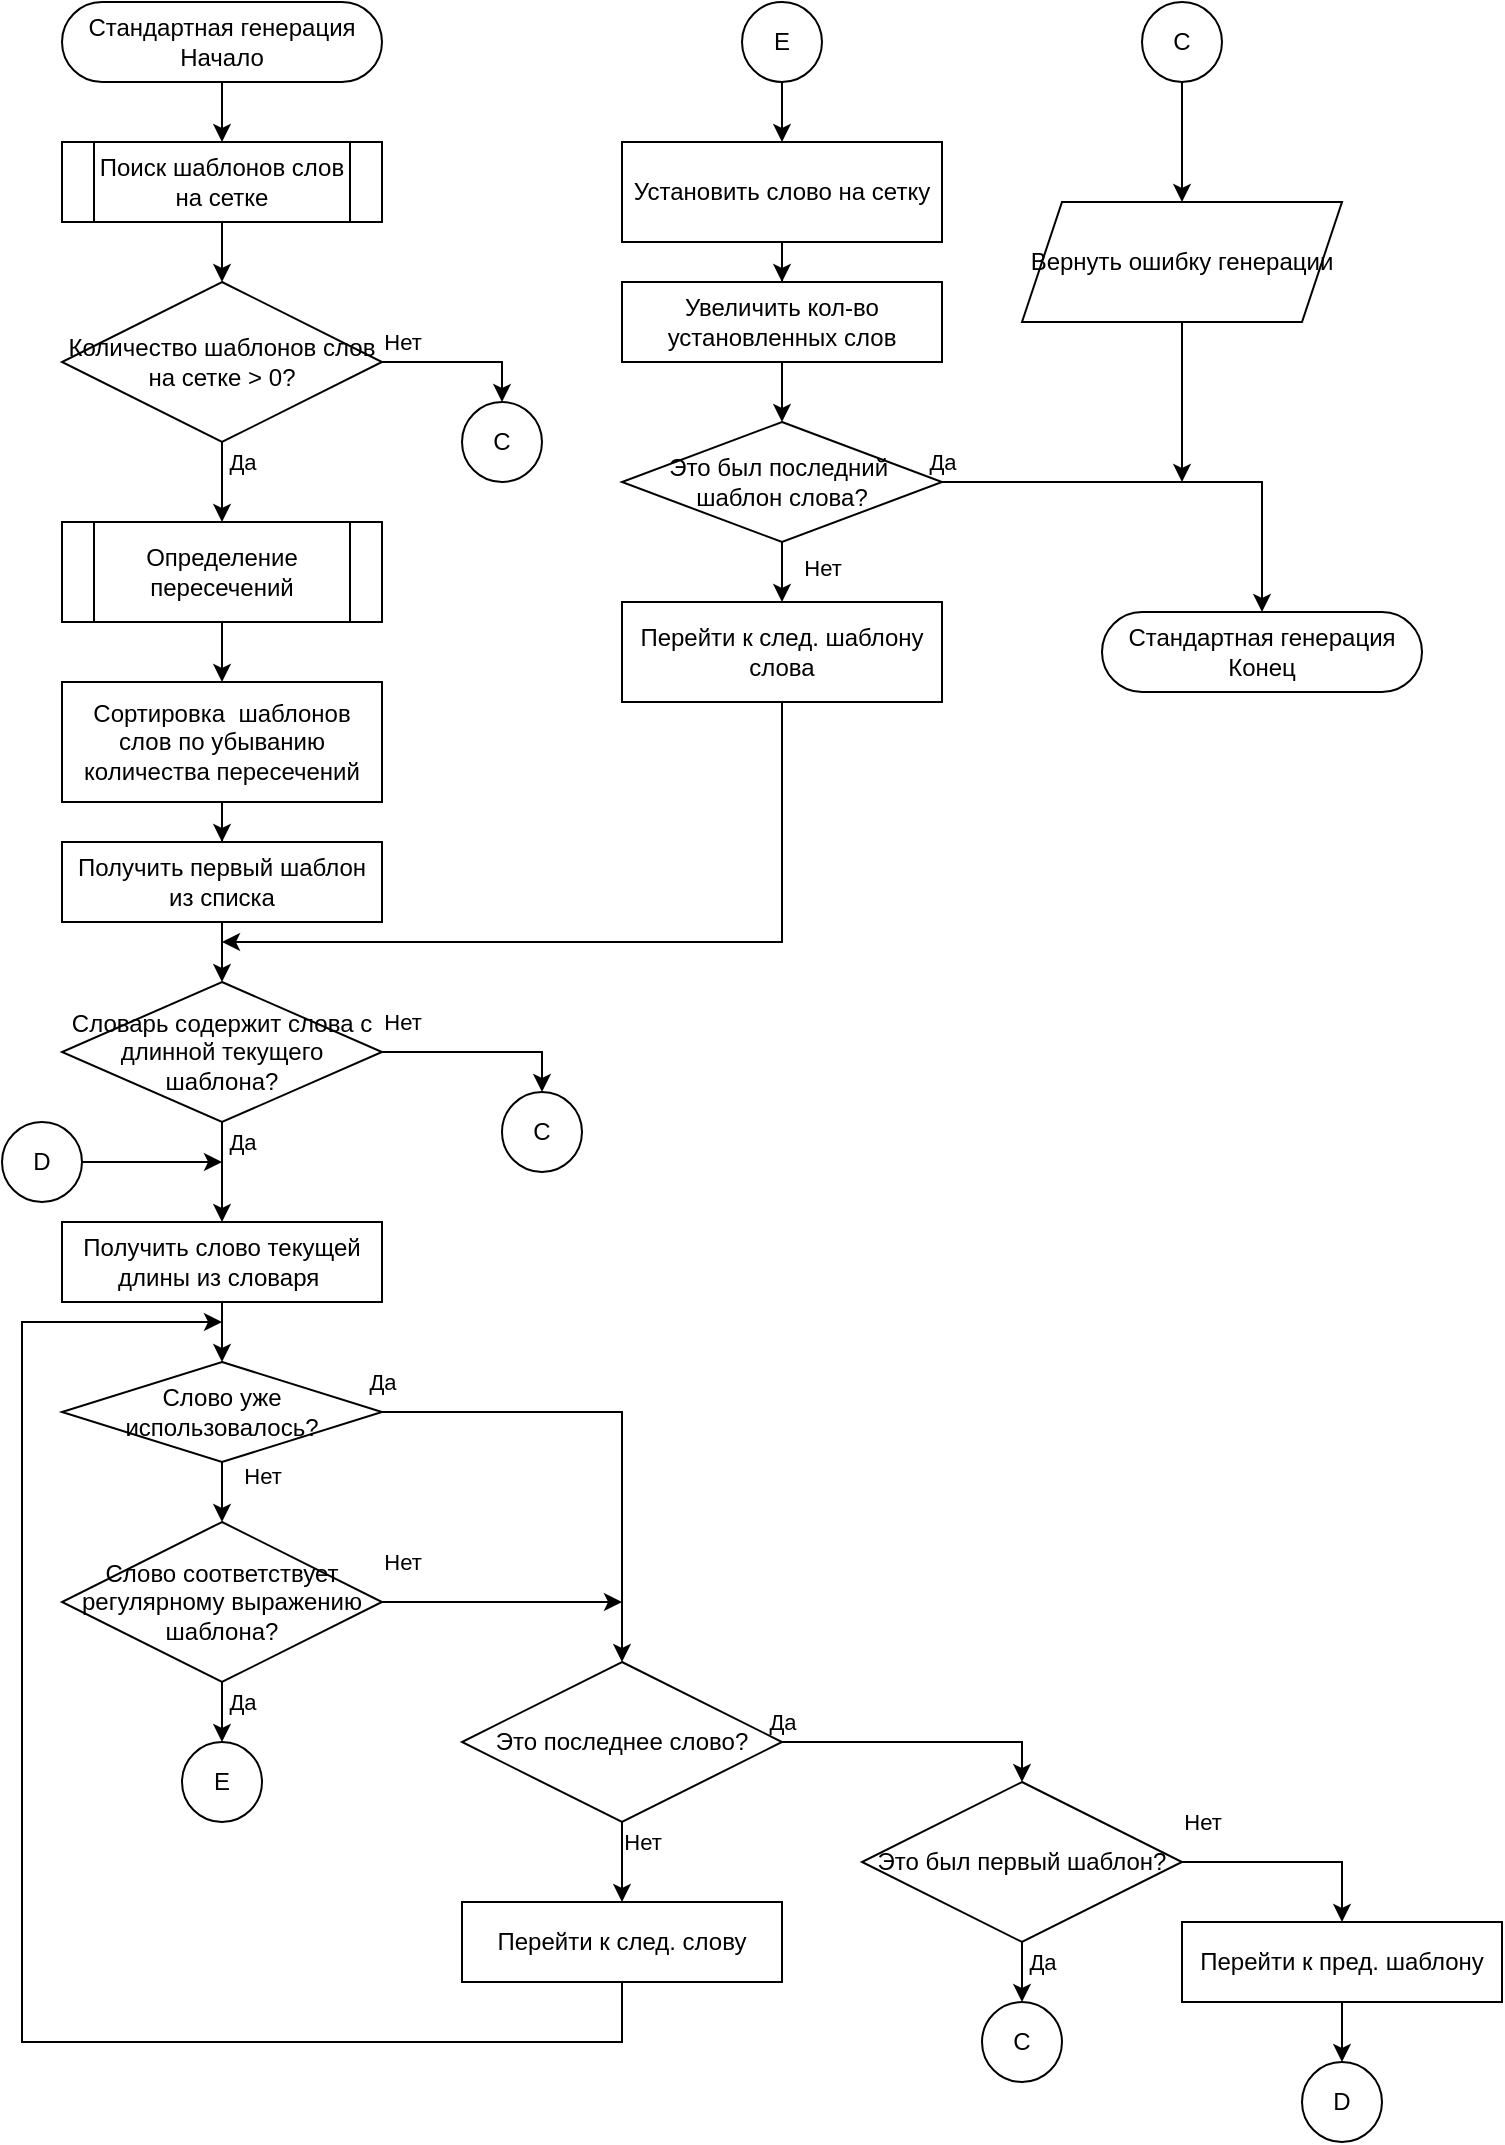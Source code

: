 <mxfile version="16.1.0" type="device"><diagram id="Ikf3o6iM_gvUPvF-CYwl" name="Page-1"><mxGraphModel dx="1102" dy="614" grid="1" gridSize="10" guides="1" tooltips="1" connect="1" arrows="1" fold="1" page="1" pageScale="1" pageWidth="827" pageHeight="1169" math="0" shadow="0"><root><mxCell id="0"/><mxCell id="1" parent="0"/><mxCell id="Z0OSKo3b9syHQxPLjOI6-11" value="" style="edgeStyle=orthogonalEdgeStyle;rounded=0;orthogonalLoop=1;jettySize=auto;html=1;entryX=0.5;entryY=0;entryDx=0;entryDy=0;" edge="1" parent="1" source="Z0OSKo3b9syHQxPLjOI6-1" target="Z0OSKo3b9syHQxPLjOI6-3"><mxGeometry relative="1" as="geometry"/></mxCell><mxCell id="Z0OSKo3b9syHQxPLjOI6-1" value="Стандартная генерация&lt;br&gt;Начало" style="rounded=1;whiteSpace=wrap;html=1;arcSize=50;" vertex="1" parent="1"><mxGeometry x="40" y="40" width="160" height="40" as="geometry"/></mxCell><mxCell id="Z0OSKo3b9syHQxPLjOI6-2" value="" style="edgeStyle=orthogonalEdgeStyle;rounded=0;orthogonalLoop=1;jettySize=auto;html=1;" edge="1" parent="1" source="Z0OSKo3b9syHQxPLjOI6-3" target="Z0OSKo3b9syHQxPLjOI6-5"><mxGeometry relative="1" as="geometry"/></mxCell><mxCell id="Z0OSKo3b9syHQxPLjOI6-3" value="Поиск шаблонов слов на сетке" style="shape=process;whiteSpace=wrap;html=1;backgroundOutline=1;" vertex="1" parent="1"><mxGeometry x="40" y="110" width="160" height="40" as="geometry"/></mxCell><mxCell id="Z0OSKo3b9syHQxPLjOI6-4" value="Да" style="edgeStyle=orthogonalEdgeStyle;rounded=0;orthogonalLoop=1;jettySize=auto;html=1;" edge="1" parent="1" source="Z0OSKo3b9syHQxPLjOI6-5" target="Z0OSKo3b9syHQxPLjOI6-7"><mxGeometry x="-0.5" y="10" relative="1" as="geometry"><mxPoint as="offset"/></mxGeometry></mxCell><mxCell id="Z0OSKo3b9syHQxPLjOI6-63" value="Нет" style="edgeStyle=orthogonalEdgeStyle;rounded=0;orthogonalLoop=1;jettySize=auto;html=1;entryX=0.5;entryY=0;entryDx=0;entryDy=0;" edge="1" parent="1" source="Z0OSKo3b9syHQxPLjOI6-5" target="Z0OSKo3b9syHQxPLjOI6-62"><mxGeometry x="-0.75" y="10" relative="1" as="geometry"><mxPoint as="offset"/></mxGeometry></mxCell><mxCell id="Z0OSKo3b9syHQxPLjOI6-5" value="Количество шаблонов слов на сетке &amp;gt; 0?" style="rhombus;whiteSpace=wrap;html=1;" vertex="1" parent="1"><mxGeometry x="40" y="180" width="160" height="80" as="geometry"/></mxCell><mxCell id="Z0OSKo3b9syHQxPLjOI6-6" value="" style="edgeStyle=orthogonalEdgeStyle;rounded=0;orthogonalLoop=1;jettySize=auto;html=1;" edge="1" parent="1" source="Z0OSKo3b9syHQxPLjOI6-7" target="Z0OSKo3b9syHQxPLjOI6-9"><mxGeometry relative="1" as="geometry"/></mxCell><mxCell id="Z0OSKo3b9syHQxPLjOI6-7" value="Определение пересечений" style="shape=process;whiteSpace=wrap;html=1;backgroundOutline=1;" vertex="1" parent="1"><mxGeometry x="40" y="300" width="160" height="50" as="geometry"/></mxCell><mxCell id="Z0OSKo3b9syHQxPLjOI6-8" value="" style="edgeStyle=orthogonalEdgeStyle;rounded=0;orthogonalLoop=1;jettySize=auto;html=1;" edge="1" parent="1" source="Z0OSKo3b9syHQxPLjOI6-9" target="Z0OSKo3b9syHQxPLjOI6-10"><mxGeometry relative="1" as="geometry"/></mxCell><mxCell id="Z0OSKo3b9syHQxPLjOI6-9" value="Сортировка&amp;nbsp; шаблонов слов по убыванию количества пересечений" style="whiteSpace=wrap;html=1;" vertex="1" parent="1"><mxGeometry x="40" y="380" width="160" height="60" as="geometry"/></mxCell><mxCell id="Z0OSKo3b9syHQxPLjOI6-13" value="" style="edgeStyle=orthogonalEdgeStyle;rounded=0;orthogonalLoop=1;jettySize=auto;html=1;" edge="1" parent="1" source="Z0OSKo3b9syHQxPLjOI6-10" target="Z0OSKo3b9syHQxPLjOI6-12"><mxGeometry relative="1" as="geometry"/></mxCell><mxCell id="Z0OSKo3b9syHQxPLjOI6-10" value="Получить первый шаблон из списка" style="rounded=0;whiteSpace=wrap;html=1;" vertex="1" parent="1"><mxGeometry x="40" y="460" width="160" height="40" as="geometry"/></mxCell><mxCell id="Z0OSKo3b9syHQxPLjOI6-15" value="Да" style="edgeStyle=orthogonalEdgeStyle;rounded=0;orthogonalLoop=1;jettySize=auto;html=1;" edge="1" parent="1" source="Z0OSKo3b9syHQxPLjOI6-12" target="Z0OSKo3b9syHQxPLjOI6-14"><mxGeometry x="-0.6" y="10" relative="1" as="geometry"><mxPoint as="offset"/></mxGeometry></mxCell><mxCell id="Z0OSKo3b9syHQxPLjOI6-61" value="Нет" style="edgeStyle=orthogonalEdgeStyle;rounded=0;orthogonalLoop=1;jettySize=auto;html=1;entryX=0.5;entryY=0;entryDx=0;entryDy=0;" edge="1" parent="1" source="Z0OSKo3b9syHQxPLjOI6-12" target="Z0OSKo3b9syHQxPLjOI6-60"><mxGeometry x="-0.8" y="15" relative="1" as="geometry"><mxPoint as="offset"/></mxGeometry></mxCell><mxCell id="Z0OSKo3b9syHQxPLjOI6-12" value="Словарь содержит слова с длинной текущего шаблона?" style="rhombus;whiteSpace=wrap;html=1;" vertex="1" parent="1"><mxGeometry x="40" y="530" width="160" height="70" as="geometry"/></mxCell><mxCell id="Z0OSKo3b9syHQxPLjOI6-21" value="" style="edgeStyle=orthogonalEdgeStyle;rounded=0;orthogonalLoop=1;jettySize=auto;html=1;" edge="1" parent="1" source="Z0OSKo3b9syHQxPLjOI6-14" target="Z0OSKo3b9syHQxPLjOI6-17"><mxGeometry relative="1" as="geometry"/></mxCell><mxCell id="Z0OSKo3b9syHQxPLjOI6-14" value="Получить слово текущей длины из словаря&amp;nbsp;" style="whiteSpace=wrap;html=1;" vertex="1" parent="1"><mxGeometry x="40" y="650" width="160" height="40" as="geometry"/></mxCell><mxCell id="Z0OSKo3b9syHQxPLjOI6-16" value="Нет" style="edgeStyle=orthogonalEdgeStyle;rounded=0;orthogonalLoop=1;jettySize=auto;html=1;entryX=0.5;entryY=0;entryDx=0;entryDy=0;" edge="1" parent="1" source="Z0OSKo3b9syHQxPLjOI6-17" target="Z0OSKo3b9syHQxPLjOI6-19"><mxGeometry x="-0.733" y="20" relative="1" as="geometry"><mxPoint x="120" y="790" as="targetPoint"/><mxPoint as="offset"/></mxGeometry></mxCell><mxCell id="Z0OSKo3b9syHQxPLjOI6-42" value="Да" style="edgeStyle=orthogonalEdgeStyle;rounded=0;orthogonalLoop=1;jettySize=auto;html=1;entryX=0.5;entryY=0;entryDx=0;entryDy=0;" edge="1" parent="1" source="Z0OSKo3b9syHQxPLjOI6-17" target="Z0OSKo3b9syHQxPLjOI6-39"><mxGeometry x="-1" y="15" relative="1" as="geometry"><mxPoint as="offset"/></mxGeometry></mxCell><mxCell id="Z0OSKo3b9syHQxPLjOI6-17" value="Слово уже использовалось?" style="rhombus;whiteSpace=wrap;html=1;" vertex="1" parent="1"><mxGeometry x="40" y="720" width="160" height="50" as="geometry"/></mxCell><mxCell id="Z0OSKo3b9syHQxPLjOI6-18" value="Да" style="edgeStyle=orthogonalEdgeStyle;rounded=0;orthogonalLoop=1;jettySize=auto;html=1;" edge="1" parent="1" source="Z0OSKo3b9syHQxPLjOI6-19" target="Z0OSKo3b9syHQxPLjOI6-20"><mxGeometry x="0.2" y="10" relative="1" as="geometry"><mxPoint as="offset"/></mxGeometry></mxCell><mxCell id="Z0OSKo3b9syHQxPLjOI6-45" value="Нет" style="edgeStyle=orthogonalEdgeStyle;rounded=0;orthogonalLoop=1;jettySize=auto;html=1;" edge="1" parent="1" source="Z0OSKo3b9syHQxPLjOI6-19"><mxGeometry x="-0.833" y="20" relative="1" as="geometry"><mxPoint x="320" y="840" as="targetPoint"/><Array as="points"><mxPoint x="320" y="840"/></Array><mxPoint as="offset"/></mxGeometry></mxCell><mxCell id="Z0OSKo3b9syHQxPLjOI6-19" value="Слово соответствует регулярному выражению шаблона?" style="rhombus;whiteSpace=wrap;html=1;" vertex="1" parent="1"><mxGeometry x="40" y="800" width="160" height="80" as="geometry"/></mxCell><mxCell id="Z0OSKo3b9syHQxPLjOI6-20" value="E" style="ellipse;whiteSpace=wrap;html=1;aspect=fixed;" vertex="1" parent="1"><mxGeometry x="100" y="910" width="40" height="40" as="geometry"/></mxCell><mxCell id="Z0OSKo3b9syHQxPLjOI6-22" value="" style="edgeStyle=orthogonalEdgeStyle;rounded=0;orthogonalLoop=1;jettySize=auto;html=1;" edge="1" parent="1" source="Z0OSKo3b9syHQxPLjOI6-23" target="Z0OSKo3b9syHQxPLjOI6-25"><mxGeometry relative="1" as="geometry"/></mxCell><mxCell id="Z0OSKo3b9syHQxPLjOI6-23" value="E" style="ellipse;whiteSpace=wrap;html=1;aspect=fixed;" vertex="1" parent="1"><mxGeometry x="380" y="40" width="40" height="40" as="geometry"/></mxCell><mxCell id="Z0OSKo3b9syHQxPLjOI6-24" value="" style="edgeStyle=orthogonalEdgeStyle;rounded=0;orthogonalLoop=1;jettySize=auto;html=1;" edge="1" parent="1" source="Z0OSKo3b9syHQxPLjOI6-25" target="Z0OSKo3b9syHQxPLjOI6-29"><mxGeometry relative="1" as="geometry"/></mxCell><mxCell id="Z0OSKo3b9syHQxPLjOI6-25" value="Установить слово на сетку" style="whiteSpace=wrap;html=1;" vertex="1" parent="1"><mxGeometry x="320" y="110" width="160" height="50" as="geometry"/></mxCell><mxCell id="Z0OSKo3b9syHQxPLjOI6-26" value="Нет" style="edgeStyle=orthogonalEdgeStyle;rounded=0;orthogonalLoop=1;jettySize=auto;html=1;" edge="1" parent="1" source="Z0OSKo3b9syHQxPLjOI6-27" target="Z0OSKo3b9syHQxPLjOI6-30"><mxGeometry x="-0.5" y="20" relative="1" as="geometry"><mxPoint as="offset"/></mxGeometry></mxCell><mxCell id="Z0OSKo3b9syHQxPLjOI6-36" value="Да" style="edgeStyle=orthogonalEdgeStyle;rounded=0;orthogonalLoop=1;jettySize=auto;html=1;entryX=0.5;entryY=0;entryDx=0;entryDy=0;" edge="1" parent="1" source="Z0OSKo3b9syHQxPLjOI6-27" target="Z0OSKo3b9syHQxPLjOI6-34"><mxGeometry x="-1" y="10" relative="1" as="geometry"><mxPoint x="610" y="280" as="targetPoint"/><mxPoint as="offset"/></mxGeometry></mxCell><mxCell id="Z0OSKo3b9syHQxPLjOI6-27" value="Это был последний&amp;nbsp; шаблон слова?" style="rhombus;whiteSpace=wrap;html=1;" vertex="1" parent="1"><mxGeometry x="320" y="250" width="160" height="60" as="geometry"/></mxCell><mxCell id="Z0OSKo3b9syHQxPLjOI6-28" value="" style="edgeStyle=orthogonalEdgeStyle;rounded=0;orthogonalLoop=1;jettySize=auto;html=1;" edge="1" parent="1" source="Z0OSKo3b9syHQxPLjOI6-29" target="Z0OSKo3b9syHQxPLjOI6-27"><mxGeometry relative="1" as="geometry"/></mxCell><mxCell id="Z0OSKo3b9syHQxPLjOI6-29" value="Увеличить кол-во установленных слов" style="rounded=0;whiteSpace=wrap;html=1;" vertex="1" parent="1"><mxGeometry x="320" y="180" width="160" height="40" as="geometry"/></mxCell><mxCell id="Z0OSKo3b9syHQxPLjOI6-33" value="" style="edgeStyle=orthogonalEdgeStyle;rounded=0;orthogonalLoop=1;jettySize=auto;html=1;" edge="1" parent="1" source="Z0OSKo3b9syHQxPLjOI6-30"><mxGeometry relative="1" as="geometry"><mxPoint x="120" y="510" as="targetPoint"/><Array as="points"><mxPoint x="400" y="510"/></Array></mxGeometry></mxCell><mxCell id="Z0OSKo3b9syHQxPLjOI6-30" value="Перейти к след. шаблону слова" style="whiteSpace=wrap;html=1;" vertex="1" parent="1"><mxGeometry x="320" y="340" width="160" height="50" as="geometry"/></mxCell><mxCell id="Z0OSKo3b9syHQxPLjOI6-34" value="Стандартная генерация&lt;br&gt;Конец" style="rounded=1;whiteSpace=wrap;html=1;arcSize=50;" vertex="1" parent="1"><mxGeometry x="560" y="345" width="160" height="40" as="geometry"/></mxCell><mxCell id="Z0OSKo3b9syHQxPLjOI6-37" value="Нет" style="edgeStyle=orthogonalEdgeStyle;rounded=0;orthogonalLoop=1;jettySize=auto;html=1;" edge="1" parent="1" source="Z0OSKo3b9syHQxPLjOI6-39" target="Z0OSKo3b9syHQxPLjOI6-40"><mxGeometry x="-0.5" y="10" relative="1" as="geometry"><mxPoint as="offset"/></mxGeometry></mxCell><mxCell id="Z0OSKo3b9syHQxPLjOI6-38" value="Да" style="edgeStyle=orthogonalEdgeStyle;rounded=0;orthogonalLoop=1;jettySize=auto;html=1;entryX=0.5;entryY=0;entryDx=0;entryDy=0;" edge="1" parent="1" source="Z0OSKo3b9syHQxPLjOI6-39" target="Z0OSKo3b9syHQxPLjOI6-46"><mxGeometry x="-1" y="10" relative="1" as="geometry"><mxPoint x="480" y="950" as="targetPoint"/><Array as="points"><mxPoint x="520" y="910"/></Array><mxPoint as="offset"/></mxGeometry></mxCell><mxCell id="Z0OSKo3b9syHQxPLjOI6-39" value="Это последнее слово?" style="rhombus;whiteSpace=wrap;html=1;" vertex="1" parent="1"><mxGeometry x="240" y="870" width="160" height="80" as="geometry"/></mxCell><mxCell id="Z0OSKo3b9syHQxPLjOI6-44" value="" style="edgeStyle=orthogonalEdgeStyle;rounded=0;orthogonalLoop=1;jettySize=auto;html=1;exitX=0.5;exitY=1;exitDx=0;exitDy=0;" edge="1" parent="1" source="Z0OSKo3b9syHQxPLjOI6-40"><mxGeometry relative="1" as="geometry"><mxPoint x="120" y="700" as="targetPoint"/><Array as="points"><mxPoint x="320" y="1060"/><mxPoint x="20" y="1060"/><mxPoint x="20" y="700"/></Array></mxGeometry></mxCell><mxCell id="Z0OSKo3b9syHQxPLjOI6-40" value="Перейти к след. слову" style="whiteSpace=wrap;html=1;" vertex="1" parent="1"><mxGeometry x="240" y="990" width="160" height="40" as="geometry"/></mxCell><mxCell id="Z0OSKo3b9syHQxPLjOI6-53" value="Да" style="edgeStyle=orthogonalEdgeStyle;rounded=0;orthogonalLoop=1;jettySize=auto;html=1;" edge="1" parent="1" source="Z0OSKo3b9syHQxPLjOI6-46" target="Z0OSKo3b9syHQxPLjOI6-52"><mxGeometry x="0.2" y="10" relative="1" as="geometry"><mxPoint as="offset"/></mxGeometry></mxCell><mxCell id="Z0OSKo3b9syHQxPLjOI6-55" value="Нет" style="edgeStyle=orthogonalEdgeStyle;rounded=0;orthogonalLoop=1;jettySize=auto;html=1;entryX=0.5;entryY=0;entryDx=0;entryDy=0;exitX=1;exitY=0.5;exitDx=0;exitDy=0;" edge="1" parent="1" source="Z0OSKo3b9syHQxPLjOI6-46" target="Z0OSKo3b9syHQxPLjOI6-54"><mxGeometry x="-0.818" y="20" relative="1" as="geometry"><mxPoint as="offset"/></mxGeometry></mxCell><mxCell id="Z0OSKo3b9syHQxPLjOI6-46" value="Это был первый шаблон?" style="rhombus;whiteSpace=wrap;html=1;" vertex="1" parent="1"><mxGeometry x="440" y="930" width="160" height="80" as="geometry"/></mxCell><mxCell id="Z0OSKo3b9syHQxPLjOI6-49" value="" style="edgeStyle=orthogonalEdgeStyle;rounded=0;orthogonalLoop=1;jettySize=auto;html=1;" edge="1" parent="1" source="Z0OSKo3b9syHQxPLjOI6-47"><mxGeometry relative="1" as="geometry"><mxPoint x="600" y="280" as="targetPoint"/></mxGeometry></mxCell><mxCell id="Z0OSKo3b9syHQxPLjOI6-47" value="Вернуть ошибку генерации" style="shape=parallelogram;perimeter=parallelogramPerimeter;whiteSpace=wrap;html=1;fixedSize=1;" vertex="1" parent="1"><mxGeometry x="520" y="140" width="160" height="60" as="geometry"/></mxCell><mxCell id="Z0OSKo3b9syHQxPLjOI6-51" value="" style="edgeStyle=orthogonalEdgeStyle;rounded=0;orthogonalLoop=1;jettySize=auto;html=1;" edge="1" parent="1" source="Z0OSKo3b9syHQxPLjOI6-50" target="Z0OSKo3b9syHQxPLjOI6-47"><mxGeometry relative="1" as="geometry"/></mxCell><mxCell id="Z0OSKo3b9syHQxPLjOI6-50" value="С" style="ellipse;whiteSpace=wrap;html=1;aspect=fixed;" vertex="1" parent="1"><mxGeometry x="580" y="40" width="40" height="40" as="geometry"/></mxCell><mxCell id="Z0OSKo3b9syHQxPLjOI6-52" value="С" style="ellipse;whiteSpace=wrap;html=1;aspect=fixed;" vertex="1" parent="1"><mxGeometry x="500" y="1040" width="40" height="40" as="geometry"/></mxCell><mxCell id="Z0OSKo3b9syHQxPLjOI6-57" value="" style="edgeStyle=orthogonalEdgeStyle;rounded=0;orthogonalLoop=1;jettySize=auto;html=1;" edge="1" parent="1" source="Z0OSKo3b9syHQxPLjOI6-54" target="Z0OSKo3b9syHQxPLjOI6-56"><mxGeometry relative="1" as="geometry"/></mxCell><mxCell id="Z0OSKo3b9syHQxPLjOI6-54" value="Перейти к пред. шаблону" style="whiteSpace=wrap;html=1;" vertex="1" parent="1"><mxGeometry x="600" y="1000" width="160" height="40" as="geometry"/></mxCell><mxCell id="Z0OSKo3b9syHQxPLjOI6-56" value="D" style="ellipse;whiteSpace=wrap;html=1;aspect=fixed;" vertex="1" parent="1"><mxGeometry x="660" y="1070" width="40" height="40" as="geometry"/></mxCell><mxCell id="Z0OSKo3b9syHQxPLjOI6-59" value="" style="edgeStyle=orthogonalEdgeStyle;rounded=0;orthogonalLoop=1;jettySize=auto;html=1;exitX=1;exitY=0.5;exitDx=0;exitDy=0;" edge="1" parent="1" source="Z0OSKo3b9syHQxPLjOI6-58"><mxGeometry relative="1" as="geometry"><mxPoint x="120" y="620" as="targetPoint"/></mxGeometry></mxCell><mxCell id="Z0OSKo3b9syHQxPLjOI6-58" value="D" style="ellipse;whiteSpace=wrap;html=1;aspect=fixed;" vertex="1" parent="1"><mxGeometry x="10" y="600" width="40" height="40" as="geometry"/></mxCell><mxCell id="Z0OSKo3b9syHQxPLjOI6-60" value="С" style="ellipse;whiteSpace=wrap;html=1;aspect=fixed;" vertex="1" parent="1"><mxGeometry x="260" y="585" width="40" height="40" as="geometry"/></mxCell><mxCell id="Z0OSKo3b9syHQxPLjOI6-62" value="С" style="ellipse;whiteSpace=wrap;html=1;aspect=fixed;" vertex="1" parent="1"><mxGeometry x="240" y="240" width="40" height="40" as="geometry"/></mxCell></root></mxGraphModel></diagram></mxfile>